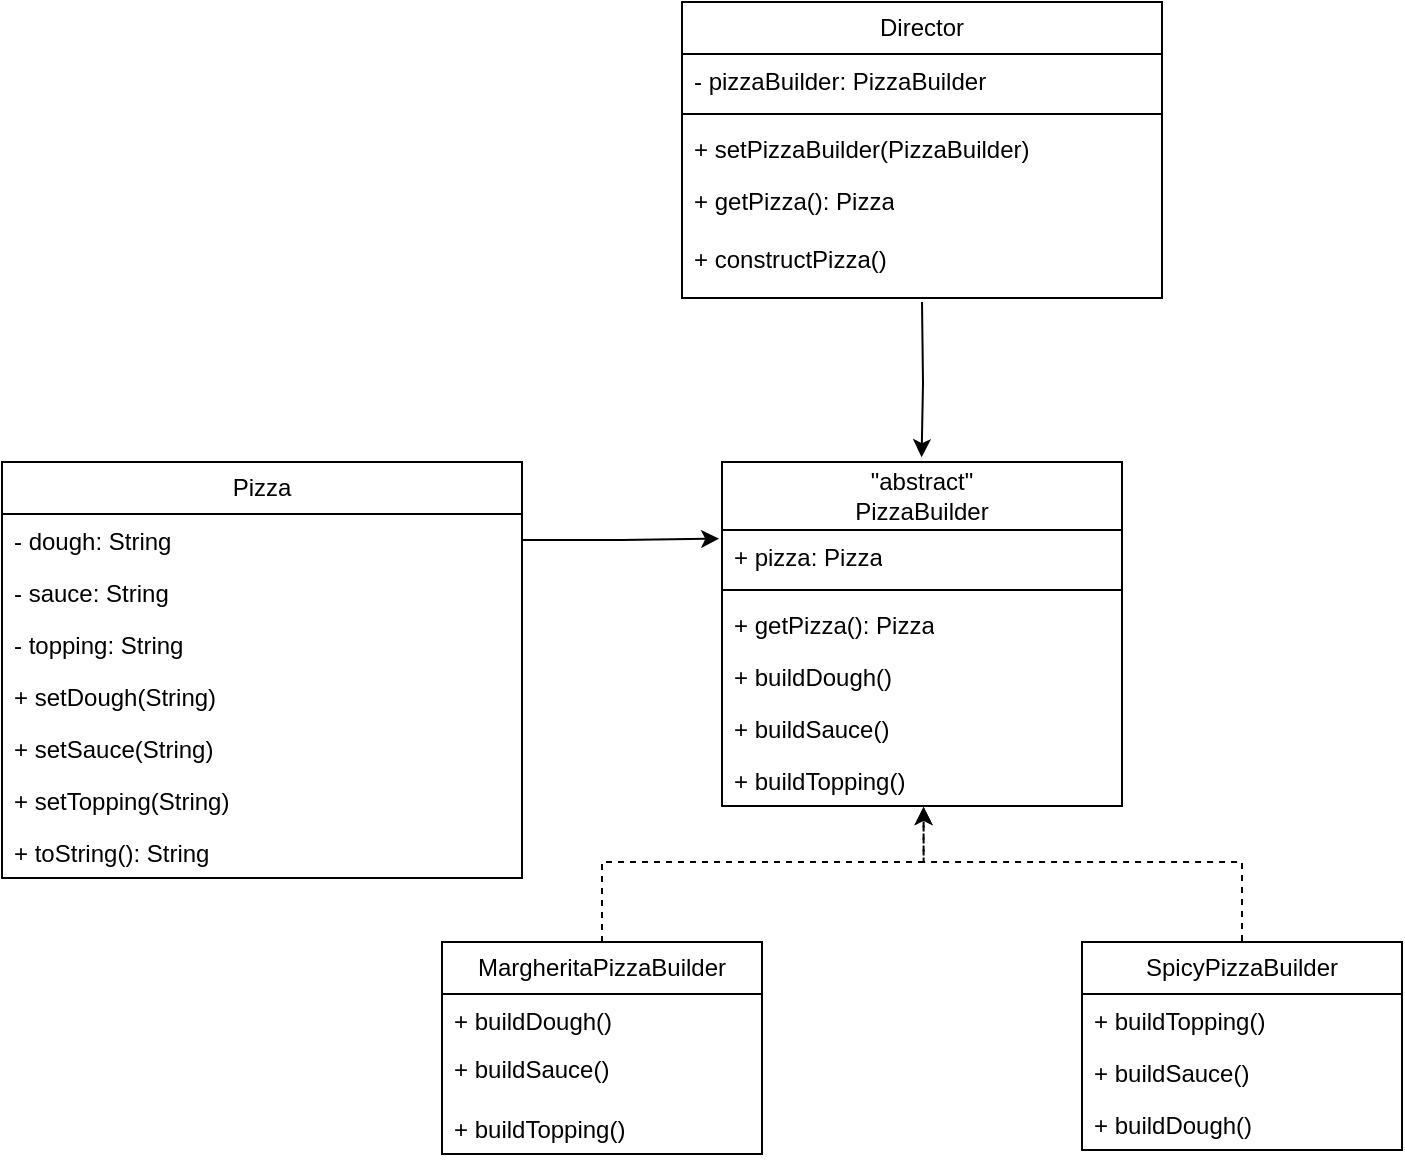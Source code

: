 <mxfile version="24.0.1" type="device">
  <diagram name="Страница — 1" id="H_g94lyvGTJf7hKaERKB">
    <mxGraphModel dx="2390" dy="1243" grid="1" gridSize="10" guides="1" tooltips="1" connect="1" arrows="1" fold="1" page="1" pageScale="1" pageWidth="827" pageHeight="1169" math="0" shadow="0">
      <root>
        <mxCell id="0" />
        <mxCell id="1" parent="0" />
        <mxCell id="WQUd2EHbtImNTzBcVtyK-1" value="Director" style="swimlane;fontStyle=0;childLayout=stackLayout;horizontal=1;startSize=26;fillColor=none;horizontalStack=0;resizeParent=1;resizeParentMax=0;resizeLast=0;collapsible=1;marginBottom=0;whiteSpace=wrap;html=1;" vertex="1" parent="1">
          <mxGeometry x="404" y="100" width="240" height="148" as="geometry" />
        </mxCell>
        <mxCell id="WQUd2EHbtImNTzBcVtyK-2" value="- pizzaBuilder:&amp;nbsp;PizzaBuilder" style="text;strokeColor=none;fillColor=none;align=left;verticalAlign=top;spacingLeft=4;spacingRight=4;overflow=hidden;rotatable=0;points=[[0,0.5],[1,0.5]];portConstraint=eastwest;whiteSpace=wrap;html=1;" vertex="1" parent="WQUd2EHbtImNTzBcVtyK-1">
          <mxGeometry y="26" width="240" height="26" as="geometry" />
        </mxCell>
        <mxCell id="WQUd2EHbtImNTzBcVtyK-21" value="" style="line;strokeWidth=1;fillColor=none;align=left;verticalAlign=middle;spacingTop=-1;spacingLeft=3;spacingRight=3;rotatable=0;labelPosition=right;points=[];portConstraint=eastwest;strokeColor=inherit;" vertex="1" parent="WQUd2EHbtImNTzBcVtyK-1">
          <mxGeometry y="52" width="240" height="8" as="geometry" />
        </mxCell>
        <mxCell id="WQUd2EHbtImNTzBcVtyK-3" value="+ setPizzaBuilder(PizzaBuilder)&amp;nbsp;" style="text;strokeColor=none;fillColor=none;align=left;verticalAlign=top;spacingLeft=4;spacingRight=4;overflow=hidden;rotatable=0;points=[[0,0.5],[1,0.5]];portConstraint=eastwest;whiteSpace=wrap;html=1;" vertex="1" parent="WQUd2EHbtImNTzBcVtyK-1">
          <mxGeometry y="60" width="240" height="26" as="geometry" />
        </mxCell>
        <mxCell id="WQUd2EHbtImNTzBcVtyK-4" value="+ getPizza():&amp;nbsp;Pizza&lt;div&gt;&lt;br&gt;&lt;/div&gt;&lt;div&gt;+ constructPizza()&lt;/div&gt;" style="text;strokeColor=none;fillColor=none;align=left;verticalAlign=top;spacingLeft=4;spacingRight=4;overflow=hidden;rotatable=0;points=[[0,0.5],[1,0.5]];portConstraint=eastwest;whiteSpace=wrap;html=1;" vertex="1" parent="WQUd2EHbtImNTzBcVtyK-1">
          <mxGeometry y="86" width="240" height="62" as="geometry" />
        </mxCell>
        <mxCell id="WQUd2EHbtImNTzBcVtyK-5" value="Pizza" style="swimlane;fontStyle=0;childLayout=stackLayout;horizontal=1;startSize=26;fillColor=none;horizontalStack=0;resizeParent=1;resizeParentMax=0;resizeLast=0;collapsible=1;marginBottom=0;whiteSpace=wrap;html=1;" vertex="1" parent="1">
          <mxGeometry x="64" y="330" width="260" height="208" as="geometry" />
        </mxCell>
        <mxCell id="WQUd2EHbtImNTzBcVtyK-6" value="- dough: String" style="text;strokeColor=none;fillColor=none;align=left;verticalAlign=top;spacingLeft=4;spacingRight=4;overflow=hidden;rotatable=0;points=[[0,0.5],[1,0.5]];portConstraint=eastwest;whiteSpace=wrap;html=1;" vertex="1" parent="WQUd2EHbtImNTzBcVtyK-5">
          <mxGeometry y="26" width="260" height="26" as="geometry" />
        </mxCell>
        <mxCell id="WQUd2EHbtImNTzBcVtyK-32" value="- sauce: String" style="text;strokeColor=none;fillColor=none;align=left;verticalAlign=top;spacingLeft=4;spacingRight=4;overflow=hidden;rotatable=0;points=[[0,0.5],[1,0.5]];portConstraint=eastwest;whiteSpace=wrap;html=1;" vertex="1" parent="WQUd2EHbtImNTzBcVtyK-5">
          <mxGeometry y="52" width="260" height="26" as="geometry" />
        </mxCell>
        <mxCell id="WQUd2EHbtImNTzBcVtyK-33" value="- topping: String" style="text;strokeColor=none;fillColor=none;align=left;verticalAlign=top;spacingLeft=4;spacingRight=4;overflow=hidden;rotatable=0;points=[[0,0.5],[1,0.5]];portConstraint=eastwest;whiteSpace=wrap;html=1;" vertex="1" parent="WQUd2EHbtImNTzBcVtyK-5">
          <mxGeometry y="78" width="260" height="26" as="geometry" />
        </mxCell>
        <mxCell id="WQUd2EHbtImNTzBcVtyK-35" value="+&amp;nbsp;setDough(String)" style="text;strokeColor=none;fillColor=none;align=left;verticalAlign=top;spacingLeft=4;spacingRight=4;overflow=hidden;rotatable=0;points=[[0,0.5],[1,0.5]];portConstraint=eastwest;whiteSpace=wrap;html=1;" vertex="1" parent="WQUd2EHbtImNTzBcVtyK-5">
          <mxGeometry y="104" width="260" height="26" as="geometry" />
        </mxCell>
        <mxCell id="WQUd2EHbtImNTzBcVtyK-38" value="+&amp;nbsp;setSauce(String)" style="text;strokeColor=none;fillColor=none;align=left;verticalAlign=top;spacingLeft=4;spacingRight=4;overflow=hidden;rotatable=0;points=[[0,0.5],[1,0.5]];portConstraint=eastwest;whiteSpace=wrap;html=1;" vertex="1" parent="WQUd2EHbtImNTzBcVtyK-5">
          <mxGeometry y="130" width="260" height="26" as="geometry" />
        </mxCell>
        <mxCell id="WQUd2EHbtImNTzBcVtyK-39" value="+&amp;nbsp;setTopping(String)" style="text;strokeColor=none;fillColor=none;align=left;verticalAlign=top;spacingLeft=4;spacingRight=4;overflow=hidden;rotatable=0;points=[[0,0.5],[1,0.5]];portConstraint=eastwest;whiteSpace=wrap;html=1;" vertex="1" parent="WQUd2EHbtImNTzBcVtyK-5">
          <mxGeometry y="156" width="260" height="26" as="geometry" />
        </mxCell>
        <mxCell id="WQUd2EHbtImNTzBcVtyK-40" value="+&amp;nbsp;toString():&amp;nbsp;String" style="text;strokeColor=none;fillColor=none;align=left;verticalAlign=top;spacingLeft=4;spacingRight=4;overflow=hidden;rotatable=0;points=[[0,0.5],[1,0.5]];portConstraint=eastwest;whiteSpace=wrap;html=1;" vertex="1" parent="WQUd2EHbtImNTzBcVtyK-5">
          <mxGeometry y="182" width="260" height="26" as="geometry" />
        </mxCell>
        <mxCell id="WQUd2EHbtImNTzBcVtyK-41" style="edgeStyle=orthogonalEdgeStyle;rounded=0;orthogonalLoop=1;jettySize=auto;html=1;entryX=0.499;entryY=-0.014;entryDx=0;entryDy=0;entryPerimeter=0;" edge="1" parent="1" target="WQUd2EHbtImNTzBcVtyK-9">
          <mxGeometry relative="1" as="geometry">
            <mxPoint x="524.2" y="250" as="targetPoint" />
            <mxPoint x="524" y="250" as="sourcePoint" />
          </mxGeometry>
        </mxCell>
        <mxCell id="WQUd2EHbtImNTzBcVtyK-9" value="&quot;abstract&quot;&lt;br&gt;PizzaBuilder" style="swimlane;fontStyle=0;childLayout=stackLayout;horizontal=1;startSize=34;fillColor=none;horizontalStack=0;resizeParent=1;resizeParentMax=0;resizeLast=0;collapsible=1;marginBottom=0;whiteSpace=wrap;html=1;" vertex="1" parent="1">
          <mxGeometry x="424" y="330" width="200" height="172" as="geometry" />
        </mxCell>
        <mxCell id="WQUd2EHbtImNTzBcVtyK-10" value="+ pizza: Pizza" style="text;strokeColor=none;fillColor=none;align=left;verticalAlign=top;spacingLeft=4;spacingRight=4;overflow=hidden;rotatable=0;points=[[0,0.5],[1,0.5]];portConstraint=eastwest;whiteSpace=wrap;html=1;" vertex="1" parent="WQUd2EHbtImNTzBcVtyK-9">
          <mxGeometry y="34" width="200" height="26" as="geometry" />
        </mxCell>
        <mxCell id="WQUd2EHbtImNTzBcVtyK-23" value="" style="line;strokeWidth=1;fillColor=none;align=left;verticalAlign=middle;spacingTop=-1;spacingLeft=3;spacingRight=3;rotatable=0;labelPosition=right;points=[];portConstraint=eastwest;strokeColor=inherit;" vertex="1" parent="WQUd2EHbtImNTzBcVtyK-9">
          <mxGeometry y="60" width="200" height="8" as="geometry" />
        </mxCell>
        <mxCell id="WQUd2EHbtImNTzBcVtyK-11" value="+ getPizza(): Pizza" style="text;strokeColor=none;fillColor=none;align=left;verticalAlign=top;spacingLeft=4;spacingRight=4;overflow=hidden;rotatable=0;points=[[0,0.5],[1,0.5]];portConstraint=eastwest;whiteSpace=wrap;html=1;" vertex="1" parent="WQUd2EHbtImNTzBcVtyK-9">
          <mxGeometry y="68" width="200" height="26" as="geometry" />
        </mxCell>
        <mxCell id="WQUd2EHbtImNTzBcVtyK-12" value="+ buildDough()" style="text;strokeColor=none;fillColor=none;align=left;verticalAlign=top;spacingLeft=4;spacingRight=4;overflow=hidden;rotatable=0;points=[[0,0.5],[1,0.5]];portConstraint=eastwest;whiteSpace=wrap;html=1;" vertex="1" parent="WQUd2EHbtImNTzBcVtyK-9">
          <mxGeometry y="94" width="200" height="26" as="geometry" />
        </mxCell>
        <mxCell id="WQUd2EHbtImNTzBcVtyK-24" value="+ buildSauce()" style="text;strokeColor=none;fillColor=none;align=left;verticalAlign=top;spacingLeft=4;spacingRight=4;overflow=hidden;rotatable=0;points=[[0,0.5],[1,0.5]];portConstraint=eastwest;whiteSpace=wrap;html=1;" vertex="1" parent="WQUd2EHbtImNTzBcVtyK-9">
          <mxGeometry y="120" width="200" height="26" as="geometry" />
        </mxCell>
        <mxCell id="WQUd2EHbtImNTzBcVtyK-25" value="+ buildTopping()" style="text;strokeColor=none;fillColor=none;align=left;verticalAlign=top;spacingLeft=4;spacingRight=4;overflow=hidden;rotatable=0;points=[[0,0.5],[1,0.5]];portConstraint=eastwest;whiteSpace=wrap;html=1;" vertex="1" parent="WQUd2EHbtImNTzBcVtyK-9">
          <mxGeometry y="146" width="200" height="26" as="geometry" />
        </mxCell>
        <mxCell id="WQUd2EHbtImNTzBcVtyK-47" style="edgeStyle=orthogonalEdgeStyle;rounded=0;orthogonalLoop=1;jettySize=auto;html=1;exitX=0.5;exitY=0;exitDx=0;exitDy=0;entryX=0.504;entryY=1.018;entryDx=0;entryDy=0;entryPerimeter=0;dashed=1;" edge="1" parent="1" source="WQUd2EHbtImNTzBcVtyK-13" target="WQUd2EHbtImNTzBcVtyK-25">
          <mxGeometry relative="1" as="geometry">
            <mxPoint x="524" y="500" as="targetPoint" />
            <Array as="points">
              <mxPoint x="364" y="530" />
              <mxPoint x="525" y="530" />
            </Array>
          </mxGeometry>
        </mxCell>
        <mxCell id="WQUd2EHbtImNTzBcVtyK-13" value="MargheritaPizzaBuilder" style="swimlane;fontStyle=0;childLayout=stackLayout;horizontal=1;startSize=26;fillColor=none;horizontalStack=0;resizeParent=1;resizeParentMax=0;resizeLast=0;collapsible=1;marginBottom=0;whiteSpace=wrap;html=1;" vertex="1" parent="1">
          <mxGeometry x="284" y="570" width="160" height="106" as="geometry" />
        </mxCell>
        <mxCell id="WQUd2EHbtImNTzBcVtyK-26" value="+ buildDough()" style="text;strokeColor=none;fillColor=none;align=left;verticalAlign=top;spacingLeft=4;spacingRight=4;overflow=hidden;rotatable=0;points=[[0,0.5],[1,0.5]];portConstraint=eastwest;whiteSpace=wrap;html=1;fontStyle=0" vertex="1" parent="WQUd2EHbtImNTzBcVtyK-13">
          <mxGeometry y="26" width="160" height="24" as="geometry" />
        </mxCell>
        <mxCell id="WQUd2EHbtImNTzBcVtyK-27" value="+ buildSauce()" style="text;strokeColor=none;fillColor=none;align=left;verticalAlign=top;spacingLeft=4;spacingRight=4;overflow=hidden;rotatable=0;points=[[0,0.5],[1,0.5]];portConstraint=eastwest;whiteSpace=wrap;html=1;" vertex="1" parent="WQUd2EHbtImNTzBcVtyK-13">
          <mxGeometry y="50" width="160" height="30" as="geometry" />
        </mxCell>
        <mxCell id="WQUd2EHbtImNTzBcVtyK-28" value="+ buildTopping()" style="text;strokeColor=none;fillColor=none;align=left;verticalAlign=top;spacingLeft=4;spacingRight=4;overflow=hidden;rotatable=0;points=[[0,0.5],[1,0.5]];portConstraint=eastwest;whiteSpace=wrap;html=1;" vertex="1" parent="WQUd2EHbtImNTzBcVtyK-13">
          <mxGeometry y="80" width="160" height="26" as="geometry" />
        </mxCell>
        <mxCell id="WQUd2EHbtImNTzBcVtyK-46" style="edgeStyle=orthogonalEdgeStyle;rounded=0;orthogonalLoop=1;jettySize=auto;html=1;exitX=0.5;exitY=0;exitDx=0;exitDy=0;entryX=0.504;entryY=1.033;entryDx=0;entryDy=0;entryPerimeter=0;dashed=1;" edge="1" parent="1">
          <mxGeometry relative="1" as="geometry">
            <mxPoint x="524.8" y="502.398" as="targetPoint" />
            <mxPoint x="684" y="569.54" as="sourcePoint" />
            <Array as="points">
              <mxPoint x="684" y="530" />
              <mxPoint x="525" y="530" />
            </Array>
          </mxGeometry>
        </mxCell>
        <mxCell id="WQUd2EHbtImNTzBcVtyK-17" value="SpicyPizzaBuilder" style="swimlane;fontStyle=0;childLayout=stackLayout;horizontal=1;startSize=26;fillColor=none;horizontalStack=0;resizeParent=1;resizeParentMax=0;resizeLast=0;collapsible=1;marginBottom=0;whiteSpace=wrap;html=1;" vertex="1" parent="1">
          <mxGeometry x="604" y="570" width="160" height="104" as="geometry" />
        </mxCell>
        <mxCell id="WQUd2EHbtImNTzBcVtyK-31" value="+ buildTopping()" style="text;strokeColor=none;fillColor=none;align=left;verticalAlign=top;spacingLeft=4;spacingRight=4;overflow=hidden;rotatable=0;points=[[0,0.5],[1,0.5]];portConstraint=eastwest;whiteSpace=wrap;html=1;" vertex="1" parent="WQUd2EHbtImNTzBcVtyK-17">
          <mxGeometry y="26" width="160" height="26" as="geometry" />
        </mxCell>
        <mxCell id="WQUd2EHbtImNTzBcVtyK-30" value="+ buildSauce()" style="text;strokeColor=none;fillColor=none;align=left;verticalAlign=top;spacingLeft=4;spacingRight=4;overflow=hidden;rotatable=0;points=[[0,0.5],[1,0.5]];portConstraint=eastwest;whiteSpace=wrap;html=1;" vertex="1" parent="WQUd2EHbtImNTzBcVtyK-17">
          <mxGeometry y="52" width="160" height="26" as="geometry" />
        </mxCell>
        <mxCell id="WQUd2EHbtImNTzBcVtyK-29" value="+ buildDough()" style="text;strokeColor=none;fillColor=none;align=left;verticalAlign=top;spacingLeft=4;spacingRight=4;overflow=hidden;rotatable=0;points=[[0,0.5],[1,0.5]];portConstraint=eastwest;whiteSpace=wrap;html=1;" vertex="1" parent="WQUd2EHbtImNTzBcVtyK-17">
          <mxGeometry y="78" width="160" height="26" as="geometry" />
        </mxCell>
        <mxCell id="WQUd2EHbtImNTzBcVtyK-45" style="edgeStyle=orthogonalEdgeStyle;rounded=0;orthogonalLoop=1;jettySize=auto;html=1;exitX=1;exitY=0.5;exitDx=0;exitDy=0;entryX=-0.007;entryY=0.167;entryDx=0;entryDy=0;entryPerimeter=0;" edge="1" parent="1" source="WQUd2EHbtImNTzBcVtyK-6" target="WQUd2EHbtImNTzBcVtyK-10">
          <mxGeometry relative="1" as="geometry" />
        </mxCell>
      </root>
    </mxGraphModel>
  </diagram>
</mxfile>
